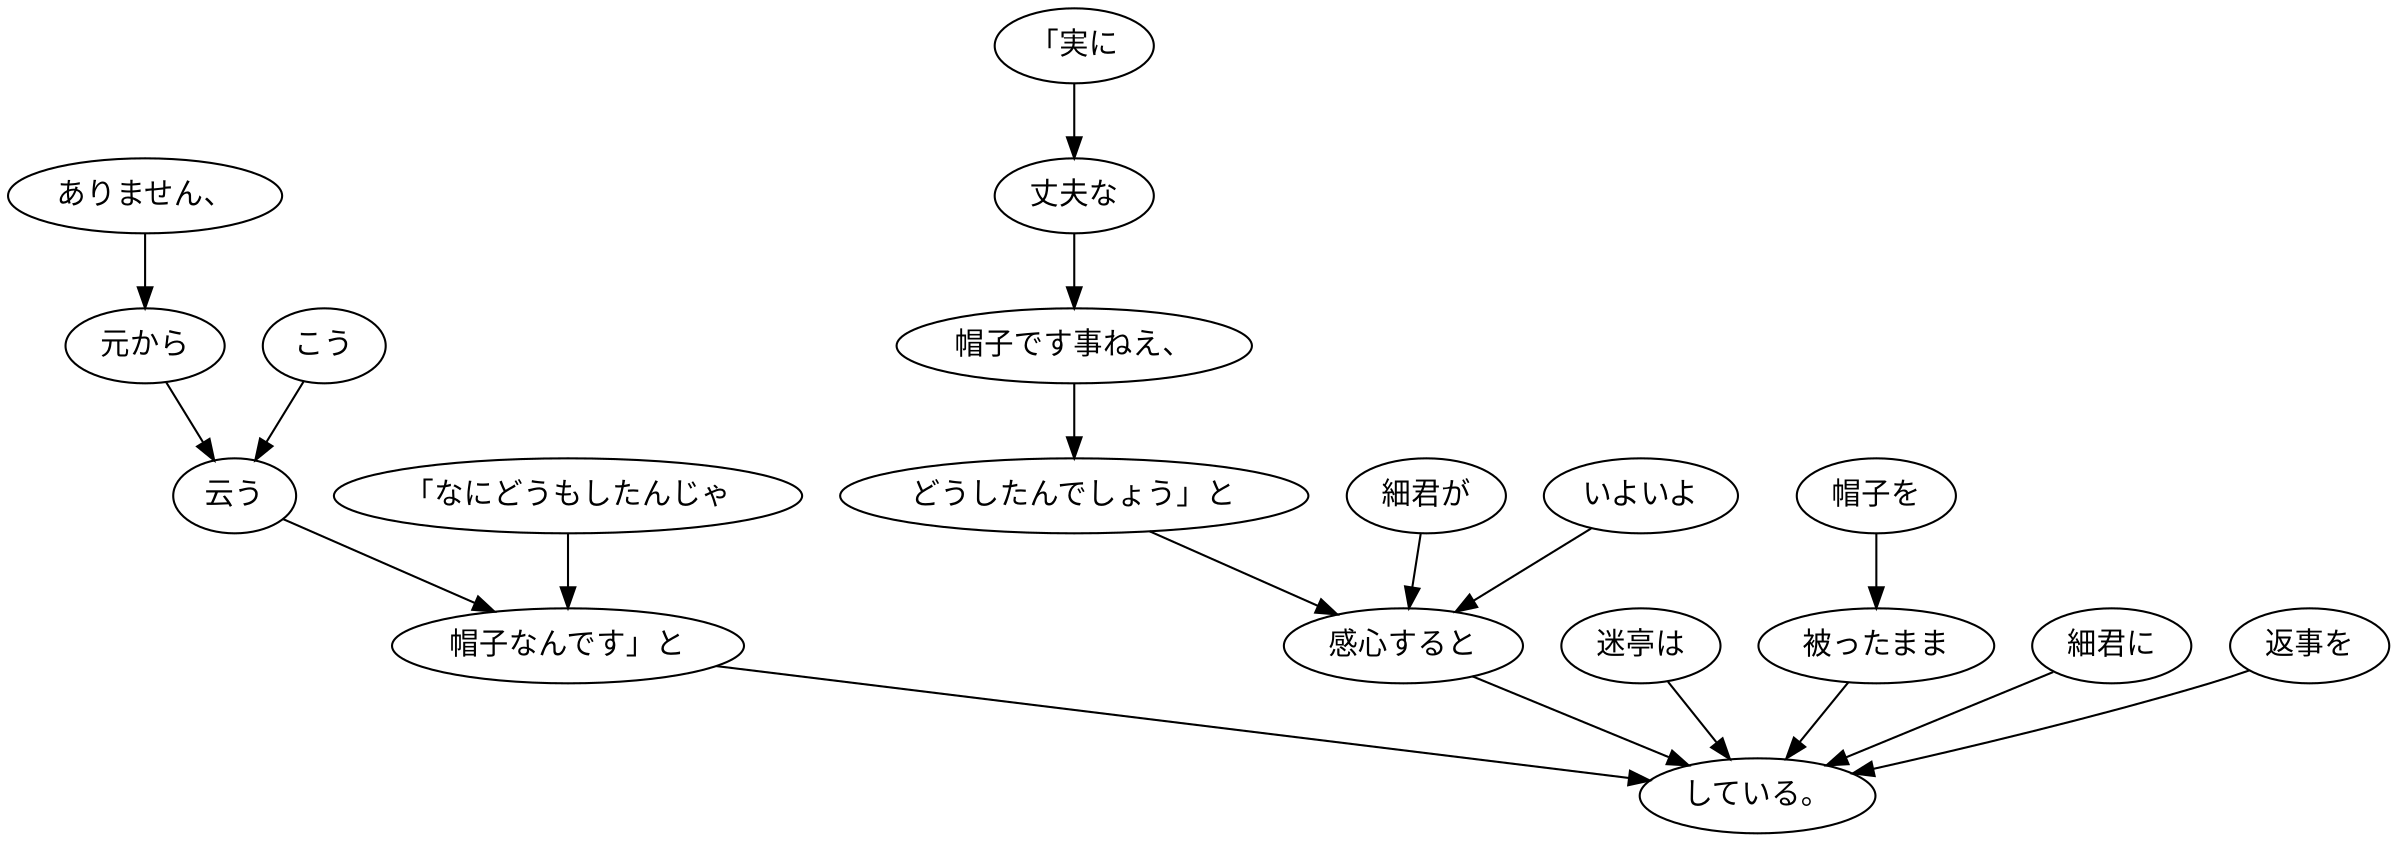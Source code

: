 digraph graph3476 {
	node0 [label="「実に"];
	node1 [label="丈夫な"];
	node2 [label="帽子です事ねえ、"];
	node3 [label="どうしたんでしょう」と"];
	node4 [label="細君が"];
	node5 [label="いよいよ"];
	node6 [label="感心すると"];
	node7 [label="「なにどうもしたんじゃ"];
	node8 [label="ありません、"];
	node9 [label="元から"];
	node10 [label="こう"];
	node11 [label="云う"];
	node12 [label="帽子なんです」と"];
	node13 [label="迷亭は"];
	node14 [label="帽子を"];
	node15 [label="被ったまま"];
	node16 [label="細君に"];
	node17 [label="返事を"];
	node18 [label="している。"];
	node0 -> node1;
	node1 -> node2;
	node2 -> node3;
	node3 -> node6;
	node4 -> node6;
	node5 -> node6;
	node6 -> node18;
	node7 -> node12;
	node8 -> node9;
	node9 -> node11;
	node10 -> node11;
	node11 -> node12;
	node12 -> node18;
	node13 -> node18;
	node14 -> node15;
	node15 -> node18;
	node16 -> node18;
	node17 -> node18;
}
